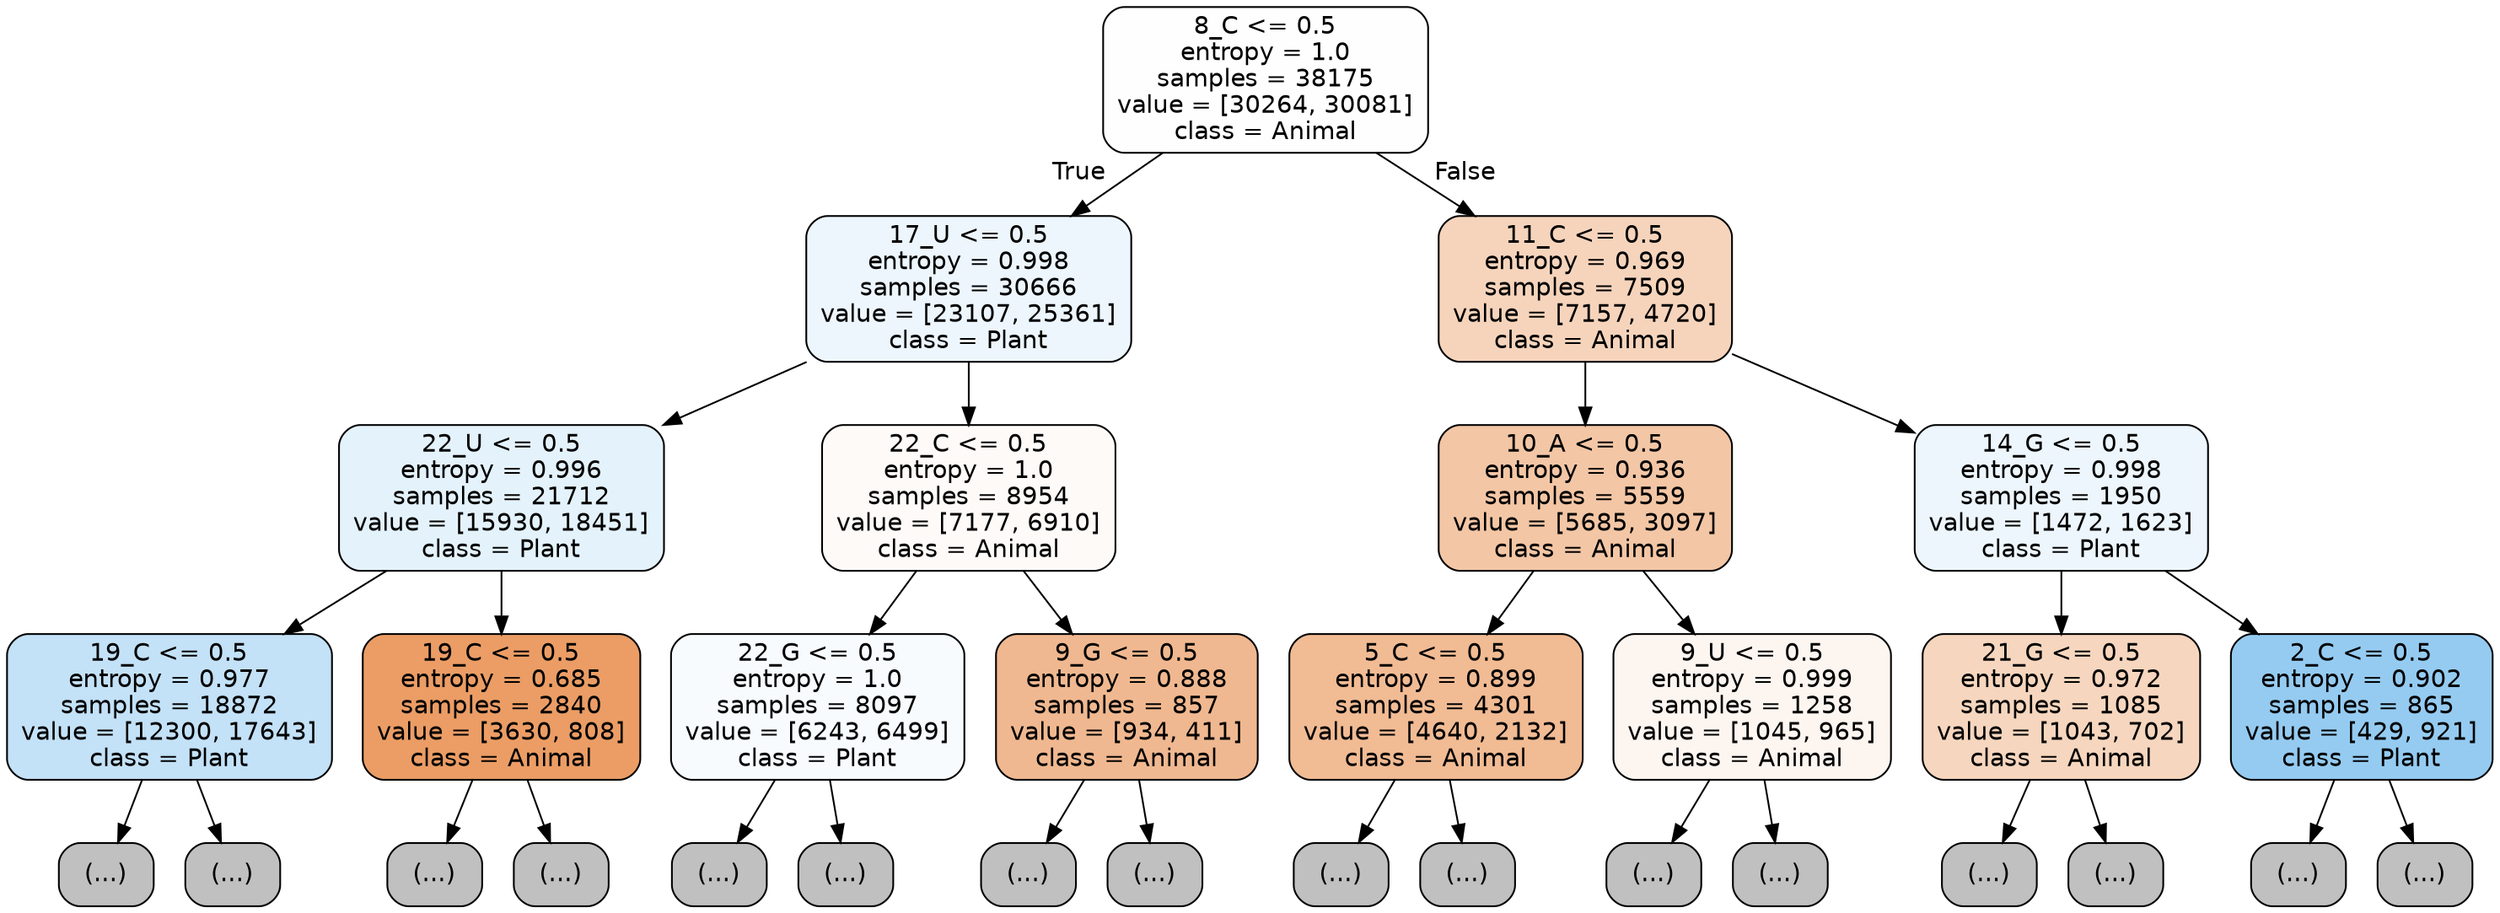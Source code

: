 digraph Tree {
node [shape=box, style="filled, rounded", color="black", fontname="helvetica"] ;
edge [fontname="helvetica"] ;
0 [label="8_C <= 0.5\nentropy = 1.0\nsamples = 38175\nvalue = [30264, 30081]\nclass = Animal", fillcolor="#fffefe"] ;
1 [label="17_U <= 0.5\nentropy = 0.998\nsamples = 30666\nvalue = [23107, 25361]\nclass = Plant", fillcolor="#edf6fd"] ;
0 -> 1 [labeldistance=2.5, labelangle=45, headlabel="True"] ;
2 [label="22_U <= 0.5\nentropy = 0.996\nsamples = 21712\nvalue = [15930, 18451]\nclass = Plant", fillcolor="#e4f2fb"] ;
1 -> 2 ;
3 [label="19_C <= 0.5\nentropy = 0.977\nsamples = 18872\nvalue = [12300, 17643]\nclass = Plant", fillcolor="#c3e1f7"] ;
2 -> 3 ;
4 [label="(...)", fillcolor="#C0C0C0"] ;
3 -> 4 ;
6311 [label="(...)", fillcolor="#C0C0C0"] ;
3 -> 6311 ;
8270 [label="19_C <= 0.5\nentropy = 0.685\nsamples = 2840\nvalue = [3630, 808]\nclass = Animal", fillcolor="#eb9d65"] ;
2 -> 8270 ;
8271 [label="(...)", fillcolor="#C0C0C0"] ;
8270 -> 8271 ;
9060 [label="(...)", fillcolor="#C0C0C0"] ;
8270 -> 9060 ;
9327 [label="22_C <= 0.5\nentropy = 1.0\nsamples = 8954\nvalue = [7177, 6910]\nclass = Animal", fillcolor="#fefaf8"] ;
1 -> 9327 ;
9328 [label="22_G <= 0.5\nentropy = 1.0\nsamples = 8097\nvalue = [6243, 6499]\nclass = Plant", fillcolor="#f7fbfe"] ;
9327 -> 9328 ;
9329 [label="(...)", fillcolor="#C0C0C0"] ;
9328 -> 9329 ;
12096 [label="(...)", fillcolor="#C0C0C0"] ;
9328 -> 12096 ;
12493 [label="9_G <= 0.5\nentropy = 0.888\nsamples = 857\nvalue = [934, 411]\nclass = Animal", fillcolor="#f0b890"] ;
9327 -> 12493 ;
12494 [label="(...)", fillcolor="#C0C0C0"] ;
12493 -> 12494 ;
12779 [label="(...)", fillcolor="#C0C0C0"] ;
12493 -> 12779 ;
12910 [label="11_C <= 0.5\nentropy = 0.969\nsamples = 7509\nvalue = [7157, 4720]\nclass = Animal", fillcolor="#f6d4bc"] ;
0 -> 12910 [labeldistance=2.5, labelangle=-45, headlabel="False"] ;
12911 [label="10_A <= 0.5\nentropy = 0.936\nsamples = 5559\nvalue = [5685, 3097]\nclass = Animal", fillcolor="#f3c6a5"] ;
12910 -> 12911 ;
12912 [label="5_C <= 0.5\nentropy = 0.899\nsamples = 4301\nvalue = [4640, 2132]\nclass = Animal", fillcolor="#f1bb94"] ;
12911 -> 12912 ;
12913 [label="(...)", fillcolor="#C0C0C0"] ;
12912 -> 12913 ;
14588 [label="(...)", fillcolor="#C0C0C0"] ;
12912 -> 14588 ;
15087 [label="9_U <= 0.5\nentropy = 0.999\nsamples = 1258\nvalue = [1045, 965]\nclass = Animal", fillcolor="#fdf5f0"] ;
12911 -> 15087 ;
15088 [label="(...)", fillcolor="#C0C0C0"] ;
15087 -> 15088 ;
15591 [label="(...)", fillcolor="#C0C0C0"] ;
15087 -> 15591 ;
15740 [label="14_G <= 0.5\nentropy = 0.998\nsamples = 1950\nvalue = [1472, 1623]\nclass = Plant", fillcolor="#edf6fd"] ;
12910 -> 15740 ;
15741 [label="21_G <= 0.5\nentropy = 0.972\nsamples = 1085\nvalue = [1043, 702]\nclass = Animal", fillcolor="#f6d6be"] ;
15740 -> 15741 ;
15742 [label="(...)", fillcolor="#C0C0C0"] ;
15741 -> 15742 ;
16253 [label="(...)", fillcolor="#C0C0C0"] ;
15741 -> 16253 ;
16380 [label="2_C <= 0.5\nentropy = 0.902\nsamples = 865\nvalue = [429, 921]\nclass = Plant", fillcolor="#95cbf1"] ;
15740 -> 16380 ;
16381 [label="(...)", fillcolor="#C0C0C0"] ;
16380 -> 16381 ;
16568 [label="(...)", fillcolor="#C0C0C0"] ;
16380 -> 16568 ;
}
